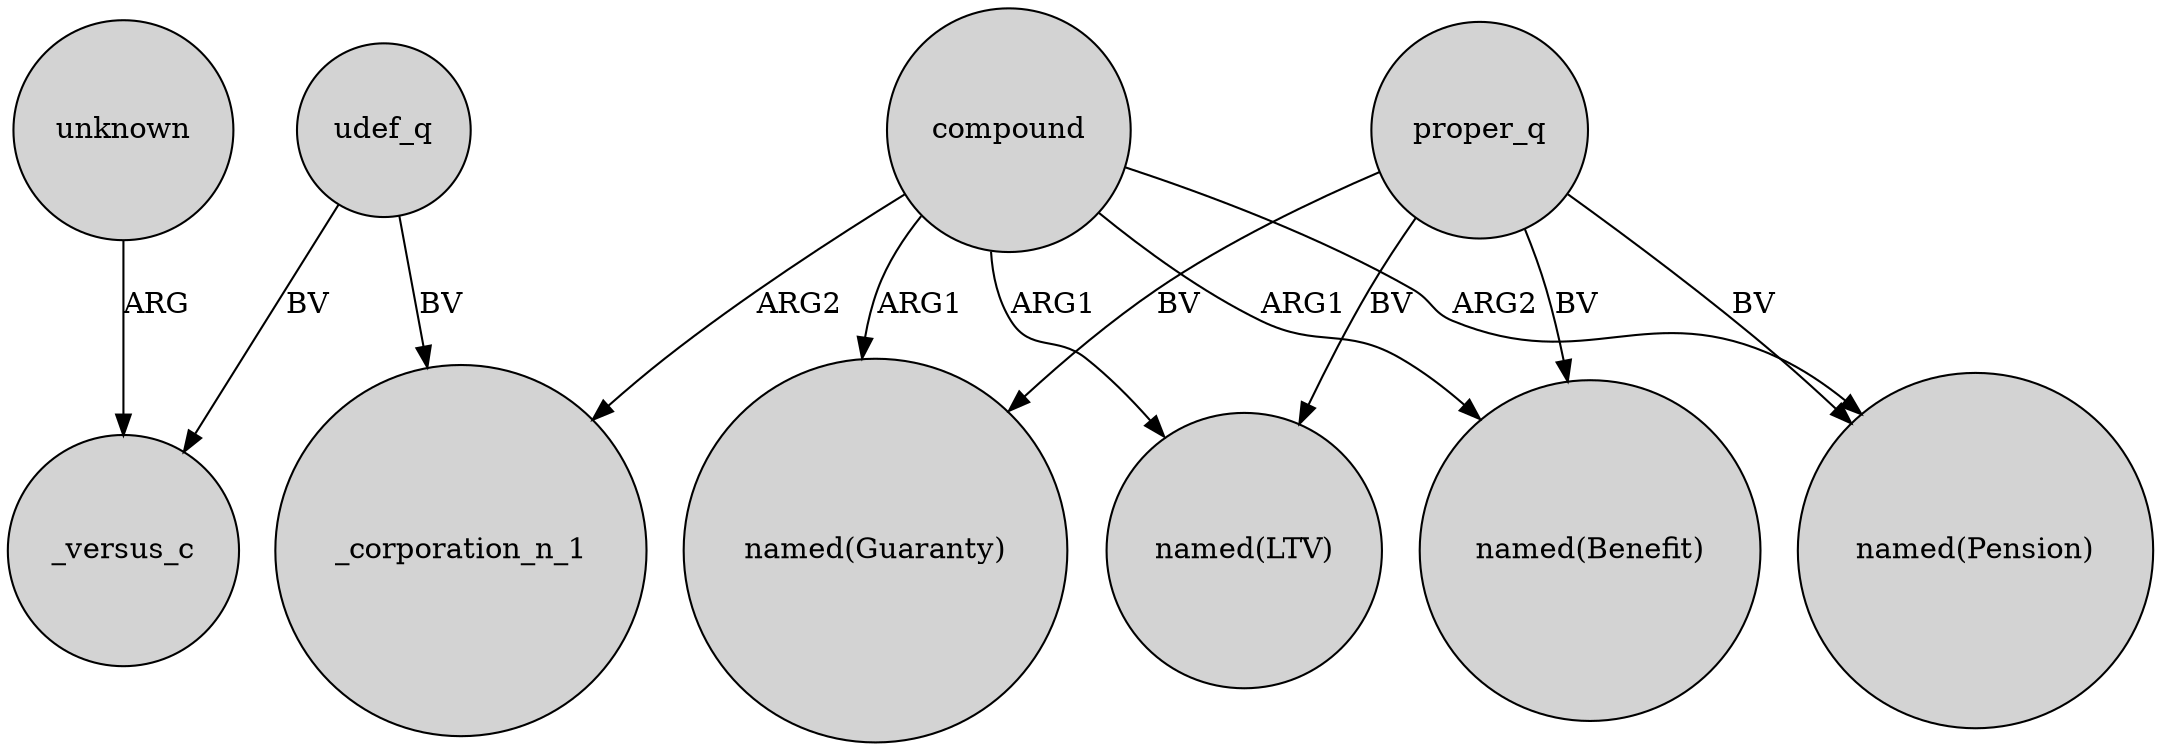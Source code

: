 digraph {
	node [shape=circle style=filled]
	unknown -> _versus_c [label=ARG]
	proper_q -> "named(Guaranty)" [label=BV]
	udef_q -> _versus_c [label=BV]
	compound -> "named(LTV)" [label=ARG1]
	compound -> "named(Guaranty)" [label=ARG1]
	proper_q -> "named(Pension)" [label=BV]
	compound -> _corporation_n_1 [label=ARG2]
	compound -> "named(Pension)" [label=ARG2]
	compound -> "named(Benefit)" [label=ARG1]
	proper_q -> "named(LTV)" [label=BV]
	proper_q -> "named(Benefit)" [label=BV]
	udef_q -> _corporation_n_1 [label=BV]
}
